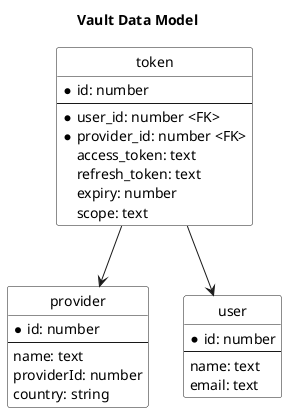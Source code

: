@startuml
title Vault Data Model
hide circle

skinparam class {
  backgroundColor #white
}

entity "provider" {
  *id: number
  --
  name: text
  providerId: number
  country: string
}

entity "user" {
  *id: number
  --
  name: text
  email: text
}

entity "token" {
  *id: number
  --
  *user_id: number <FK>
  *provider_id: number <FK>
  access_token: text
  refresh_token: text
  expiry: number
  scope: text
}
token --> user
token --> provider

@enduml